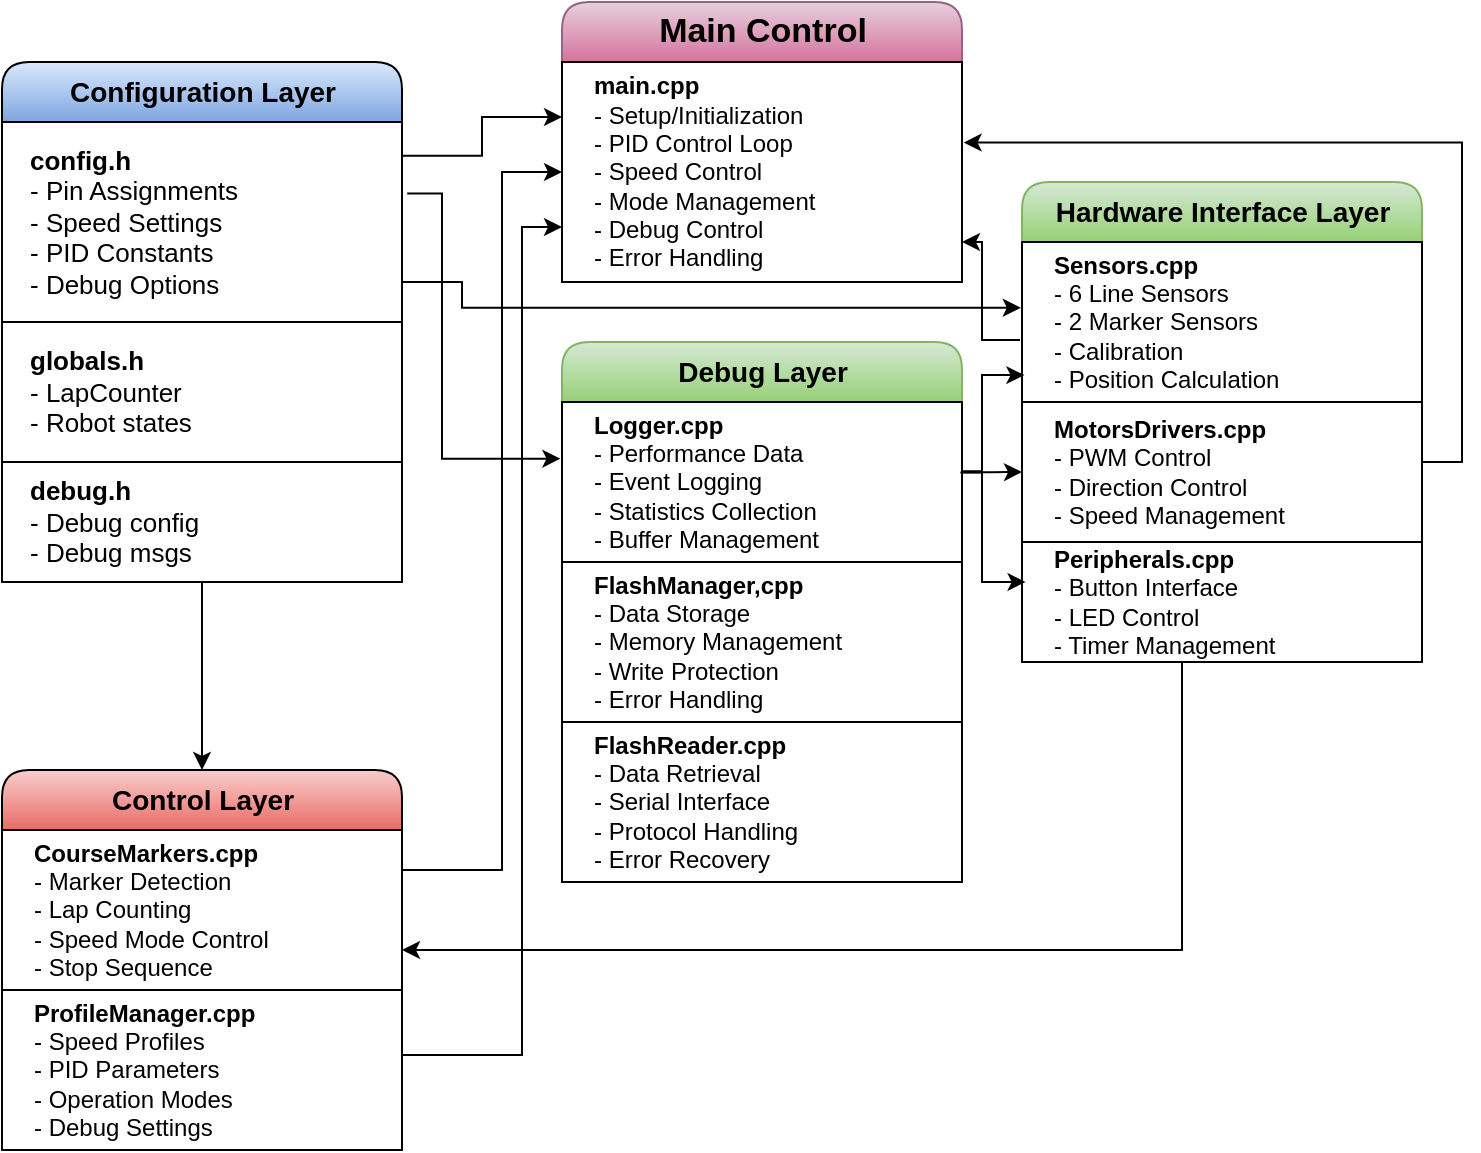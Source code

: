 <mxfile version="20.7.4" type="device"><diagram name="RoboZero Detailed Architecture" id="robozero-detailed-arch"><mxGraphModel dx="1170" dy="712" grid="1" gridSize="10" guides="1" tooltips="1" connect="1" arrows="1" fold="1" page="1" pageScale="1" pageWidth="1169" pageHeight="827" math="0" shadow="0"><root><mxCell id="0"/><mxCell id="1" parent="0"/><mxCell id="config-container" value="Configuration Layer" style="swimlane;fontStyle=1;childLayout=stackLayout;horizontal=1;startSize=30;fillColor=#dae8fc;horizontalStack=0;resizeParent=1;resizeParentMax=0;resizeLast=0;collapsible=0;marginBottom=0;html=1;gradientColor=#7ea6e0;strokeColor=default;fontSize=14;shadow=0;rounded=1;" parent="1" vertex="1"><mxGeometry x="140" y="60" width="200" height="260" as="geometry"/></mxCell><mxCell id="config-h" value="&lt;b&gt;config.h&lt;br&gt;&lt;/b&gt;- Pin Assignments&lt;br&gt;- Speed Settings&lt;br&gt;- PID Constants&lt;br&gt;- Debug Options" style="rounded=0;whiteSpace=wrap;html=1;align=left;spacingLeft=12;fontSize=13;" parent="config-container" vertex="1"><mxGeometry y="30" width="200" height="100" as="geometry"/></mxCell><mxCell id="yp4hzCeXffsxUlbUZAxz-16" value="&lt;b style=&quot;border-color: var(--border-color);&quot;&gt;globals.h&lt;br style=&quot;border-color: var(--border-color);&quot;&gt;&lt;/b&gt;- LapCounter&lt;br style=&quot;border-color: var(--border-color);&quot;&gt;- Robot states" style="rounded=0;whiteSpace=wrap;html=1;align=left;spacingLeft=12;fontSize=13;" vertex="1" parent="config-container"><mxGeometry y="130" width="200" height="70" as="geometry"/></mxCell><mxCell id="yp4hzCeXffsxUlbUZAxz-15" value="&lt;b style=&quot;border-color: var(--border-color);&quot;&gt;debug.h&lt;br style=&quot;border-color: var(--border-color);&quot;&gt;&lt;/b&gt;- Debug config&lt;br style=&quot;border-color: var(--border-color);&quot;&gt;- Debug msgs&amp;nbsp;" style="rounded=0;whiteSpace=wrap;html=1;align=left;spacingLeft=12;fontSize=13;" vertex="1" parent="config-container"><mxGeometry y="200" width="200" height="60" as="geometry"/></mxCell><mxCell id="hardware-container" value="Hardware Interface Layer" style="swimlane;fontStyle=1;childLayout=stackLayout;horizontal=1;startSize=30;fillColor=#d5e8d4;horizontalStack=0;resizeParent=1;resizeParentMax=0;resizeLast=0;collapsible=0;marginBottom=0;html=1;gradientColor=#97d077;strokeColor=#82b366;fontSize=14;rounded=1;" parent="1" vertex="1"><mxGeometry x="650" y="120" width="200" height="240" as="geometry"/></mxCell><mxCell id="sensors-component" value="&lt;b&gt;Sensors.cpp&lt;/b&gt;&lt;br&gt;- 6 Line Sensors&lt;br&gt;- 2 Marker Sensors&lt;br&gt;- Calibration&lt;br&gt;- Position Calculation" style="rounded=0;whiteSpace=wrap;html=1;align=left;spacingLeft=14;" parent="hardware-container" vertex="1"><mxGeometry y="30" width="200" height="80" as="geometry"/></mxCell><mxCell id="motors-component" value="&lt;b&gt;MotorsDrivers.cpp&lt;/b&gt;&lt;br&gt;- PWM Control&lt;br&gt;- Direction Control&lt;br&gt;- Speed Management" style="rounded=0;whiteSpace=wrap;html=1;align=left;spacingLeft=14;" parent="hardware-container" vertex="1"><mxGeometry y="110" width="200" height="70" as="geometry"/></mxCell><mxCell id="peripherals-component" value="&lt;b&gt;Peripherals.cpp&lt;br&gt;&lt;/b&gt;- Button Interface&lt;br&gt;- LED Control&lt;br&gt;- Timer Management" style="rounded=0;whiteSpace=wrap;html=1;align=left;spacingLeft=14;" parent="hardware-container" vertex="1"><mxGeometry y="180" width="200" height="60" as="geometry"/></mxCell><mxCell id="control-container" value="Control Layer" style="swimlane;fontStyle=1;childLayout=stackLayout;horizontal=1;startSize=30;fillColor=#f8cecc;horizontalStack=0;resizeParent=1;resizeParentMax=0;resizeLast=0;collapsible=0;marginBottom=0;html=1;gradientColor=#ea6b66;strokeColor=default;fontSize=14;rounded=1;" parent="1" vertex="1"><mxGeometry x="140" y="414" width="200" height="190" as="geometry"/></mxCell><mxCell id="markers-component" value="&lt;b&gt;CourseMarkers.cpp&lt;br&gt;&lt;/b&gt;- Marker Detection&lt;br&gt;- Lap Counting&lt;br&gt;- Speed Mode Control&lt;br&gt;- Stop Sequence" style="rounded=0;whiteSpace=wrap;html=1;align=left;spacingLeft=14;" parent="control-container" vertex="1"><mxGeometry y="30" width="200" height="80" as="geometry"/></mxCell><mxCell id="profile-component" value="&lt;b&gt;ProfileManager.cpp&lt;/b&gt;&lt;br&gt;- Speed Profiles&lt;br&gt;- PID Parameters&lt;br&gt;- Operation Modes&lt;br&gt;- Debug Settings" style="rounded=0;whiteSpace=wrap;html=1;align=left;spacingLeft=14;" parent="control-container" vertex="1"><mxGeometry y="110" width="200" height="80" as="geometry"/></mxCell><mxCell id="debug-container" value="Debug Layer" style="swimlane;fontStyle=1;childLayout=stackLayout;horizontal=1;startSize=30;fillColor=#d5e8d4;horizontalStack=0;resizeParent=1;resizeParentMax=0;resizeLast=0;collapsible=0;marginBottom=0;html=1;gradientColor=#97d077;strokeColor=#82b366;fontSize=14;rounded=1;" parent="1" vertex="1"><mxGeometry x="420" y="200" width="200" height="270" as="geometry"/></mxCell><mxCell id="logger-component" value="&lt;b&gt;Logger.cpp&lt;/b&gt;&lt;br&gt;- Performance Data&lt;br&gt;- Event Logging&lt;br&gt;- Statistics Collection&lt;br&gt;- Buffer Management" style="rounded=0;whiteSpace=wrap;html=1;align=left;spacingLeft=14;" parent="debug-container" vertex="1"><mxGeometry y="30" width="200" height="80" as="geometry"/></mxCell><mxCell id="flash-component" value="&lt;b&gt;FlashManager,cpp&lt;/b&gt;&lt;br&gt;- Data Storage&lt;br&gt;- Memory Management&lt;br&gt;- Write Protection&lt;br&gt;- Error Handling" style="rounded=0;whiteSpace=wrap;html=1;align=left;spacingLeft=14;" parent="debug-container" vertex="1"><mxGeometry y="110" width="200" height="80" as="geometry"/></mxCell><mxCell id="reader-component" value="&lt;b&gt;FlashReader.cpp&lt;/b&gt;&lt;br&gt;- Data Retrieval&lt;br&gt;- Serial Interface&lt;br&gt;- Protocol Handling&lt;br&gt;- Error Recovery" style="rounded=0;whiteSpace=wrap;html=1;align=left;spacingLeft=14;" parent="debug-container" vertex="1"><mxGeometry y="190" width="200" height="80" as="geometry"/></mxCell><mxCell id="main-container" value="Main Control" style="swimlane;fontStyle=1;childLayout=stackLayout;horizontal=1;startSize=30;fillColor=#e6d0de;horizontalStack=0;resizeParent=1;resizeParentMax=0;resizeLast=0;collapsible=0;marginBottom=0;html=1;swimlaneLine=0;gradientColor=#d5739d;strokeColor=#996185;fontSize=17;labelBorderColor=none;rounded=1;" parent="1" vertex="1"><mxGeometry x="420" y="30" width="200" height="140" as="geometry"/></mxCell><mxCell id="main-component" value="&lt;b&gt;main.cpp&lt;/b&gt;&lt;br&gt;- Setup/Initialization&lt;br&gt;- PID Control Loop&lt;br&gt;- Speed Control&lt;br&gt;- Mode Management&lt;br&gt;- Debug Control&lt;br&gt;- Error Handling" style="rounded=0;whiteSpace=wrap;html=1;align=left;spacingLeft=14;" parent="main-container" vertex="1"><mxGeometry y="30" width="200" height="110" as="geometry"/></mxCell><mxCell id="conn-config-main" style="edgeStyle=elbowEdgeStyle;rounded=0;orthogonalLoop=1;jettySize=auto;html=1;exitX=1.001;exitY=0.169;entryX=0;entryY=0.25;exitDx=0;exitDy=0;exitPerimeter=0;" parent="1" source="config-h" target="main-component" edge="1"><mxGeometry relative="1" as="geometry"/></mxCell><mxCell id="conn-sensors-main" style="rounded=0;orthogonalLoop=1;jettySize=auto;html=1;exitX=-0.005;exitY=0.613;exitDx=0;exitDy=0;exitPerimeter=0;edgeStyle=elbowEdgeStyle;" parent="1" source="sensors-component" edge="1"><mxGeometry x="-0.142" y="5" relative="1" as="geometry"><mxPoint x="620" y="150" as="targetPoint"/><Array as="points"><mxPoint x="630" y="190"/></Array><mxPoint as="offset"/></mxGeometry></mxCell><mxCell id="conn-motors-main" style="edgeStyle=orthogonalEdgeStyle;rounded=0;orthogonalLoop=1;jettySize=auto;html=1;exitX=1;exitY=0.429;entryX=1.004;entryY=0.366;entryDx=0;entryDy=0;entryPerimeter=0;exitDx=0;exitDy=0;exitPerimeter=0;" parent="1" source="motors-component" target="main-component" edge="1"><mxGeometry relative="1" as="geometry"><Array as="points"><mxPoint x="870" y="260"/><mxPoint x="870" y="100"/></Array></mxGeometry></mxCell><mxCell id="conn-markers-main" style="rounded=0;orthogonalLoop=1;jettySize=auto;html=1;exitX=1;exitY=0.75;entryX=0;entryY=0.75;entryDx=0;entryDy=0;edgeStyle=elbowEdgeStyle;exitDx=0;exitDy=0;" parent="1" source="control-container" target="main-component" edge="1"><mxGeometry relative="1" as="geometry"><Array as="points"><mxPoint x="400" y="340"/><mxPoint x="360" y="360"/></Array></mxGeometry></mxCell><mxCell id="conn-logger-flash" style="edgeStyle=orthogonalEdgeStyle;rounded=0;orthogonalLoop=1;jettySize=auto;html=1;exitX=0.5;exitY=1;entryX=0.5;entryY=0;" parent="1" source="logger-component" target="flash-component" edge="1"><mxGeometry relative="1" as="geometry"/></mxCell><mxCell id="conn-reader-flash" style="edgeStyle=orthogonalEdgeStyle;rounded=0;orthogonalLoop=1;jettySize=auto;html=1;exitX=0.5;exitY=0;entryX=0.5;entryY=1;" parent="1" source="reader-component" target="flash-component" edge="1"><mxGeometry relative="1" as="geometry"/></mxCell><mxCell id="conn-profile-all" style="edgeStyle=elbowEdgeStyle;rounded=0;orthogonalLoop=1;jettySize=auto;html=1;exitX=1;exitY=0.25;entryX=0;entryY=0.5;entryDx=0;entryDy=0;exitDx=0;exitDy=0;" parent="1" source="markers-component" target="main-component" edge="1"><mxGeometry relative="1" as="geometry"><Array as="points"><mxPoint x="390" y="210"/></Array></mxGeometry></mxCell><mxCell id="yp4hzCeXffsxUlbUZAxz-7" style="edgeStyle=elbowEdgeStyle;rounded=0;orthogonalLoop=1;jettySize=auto;html=1;entryX=-0.004;entryY=0.354;entryDx=0;entryDy=0;entryPerimeter=0;fontSize=14;fontColor=#FCFCFC;exitX=1.013;exitY=0.357;exitDx=0;exitDy=0;exitPerimeter=0;" edge="1" parent="1" source="config-h" target="logger-component"><mxGeometry relative="1" as="geometry"><Array as="points"><mxPoint x="360" y="160"/></Array></mxGeometry></mxCell><mxCell id="yp4hzCeXffsxUlbUZAxz-9" style="edgeStyle=elbowEdgeStyle;rounded=0;orthogonalLoop=1;jettySize=auto;html=1;entryX=0.5;entryY=0;entryDx=0;entryDy=0;fontSize=14;fontColor=#FCFCFC;exitX=0.5;exitY=1;exitDx=0;exitDy=0;" edge="1" parent="1" source="yp4hzCeXffsxUlbUZAxz-15" target="control-container"><mxGeometry relative="1" as="geometry"/></mxCell><mxCell id="yp4hzCeXffsxUlbUZAxz-10" style="edgeStyle=elbowEdgeStyle;rounded=0;orthogonalLoop=1;jettySize=auto;html=1;entryX=0.006;entryY=0.832;entryDx=0;entryDy=0;entryPerimeter=0;fontSize=14;fontColor=#FCFCFC;exitX=0.999;exitY=0.433;exitDx=0;exitDy=0;exitPerimeter=0;" edge="1" parent="1" source="logger-component" target="sensors-component"><mxGeometry relative="1" as="geometry"><Array as="points"><mxPoint x="630" y="260"/></Array></mxGeometry></mxCell><mxCell id="yp4hzCeXffsxUlbUZAxz-11" style="edgeStyle=elbowEdgeStyle;rounded=0;orthogonalLoop=1;jettySize=auto;html=1;entryX=0;entryY=0.5;entryDx=0;entryDy=0;fontSize=14;fontColor=#FCFCFC;exitX=0.999;exitY=0.439;exitDx=0;exitDy=0;exitPerimeter=0;" edge="1" parent="1" source="logger-component" target="motors-component"><mxGeometry relative="1" as="geometry"/></mxCell><mxCell id="yp4hzCeXffsxUlbUZAxz-12" style="edgeStyle=elbowEdgeStyle;rounded=0;orthogonalLoop=1;jettySize=auto;html=1;entryX=0.009;entryY=0.333;entryDx=0;entryDy=0;entryPerimeter=0;fontSize=14;fontColor=#FCFCFC;exitX=0.996;exitY=0.44;exitDx=0;exitDy=0;exitPerimeter=0;" edge="1" parent="1" source="logger-component" target="peripherals-component"><mxGeometry relative="1" as="geometry"><Array as="points"><mxPoint x="630" y="270"/><mxPoint x="630" y="270"/></Array></mxGeometry></mxCell><mxCell id="yp4hzCeXffsxUlbUZAxz-13" style="edgeStyle=elbowEdgeStyle;rounded=0;orthogonalLoop=1;jettySize=auto;html=1;entryX=-0.003;entryY=0.411;entryDx=0;entryDy=0;entryPerimeter=0;fontSize=14;fontColor=#FCFCFC;" edge="1" parent="1" source="config-h" target="sensors-component"><mxGeometry relative="1" as="geometry"><Array as="points"><mxPoint x="370" y="170"/></Array></mxGeometry></mxCell><mxCell id="yp4hzCeXffsxUlbUZAxz-18" style="edgeStyle=elbowEdgeStyle;rounded=0;orthogonalLoop=1;jettySize=auto;html=1;entryX=1;entryY=0.75;entryDx=0;entryDy=0;fontSize=14;fontColor=#FCFCFC;" edge="1" parent="1" source="peripherals-component" target="markers-component"><mxGeometry relative="1" as="geometry"><Array as="points"><mxPoint x="730" y="440"/></Array></mxGeometry></mxCell></root></mxGraphModel></diagram></mxfile>